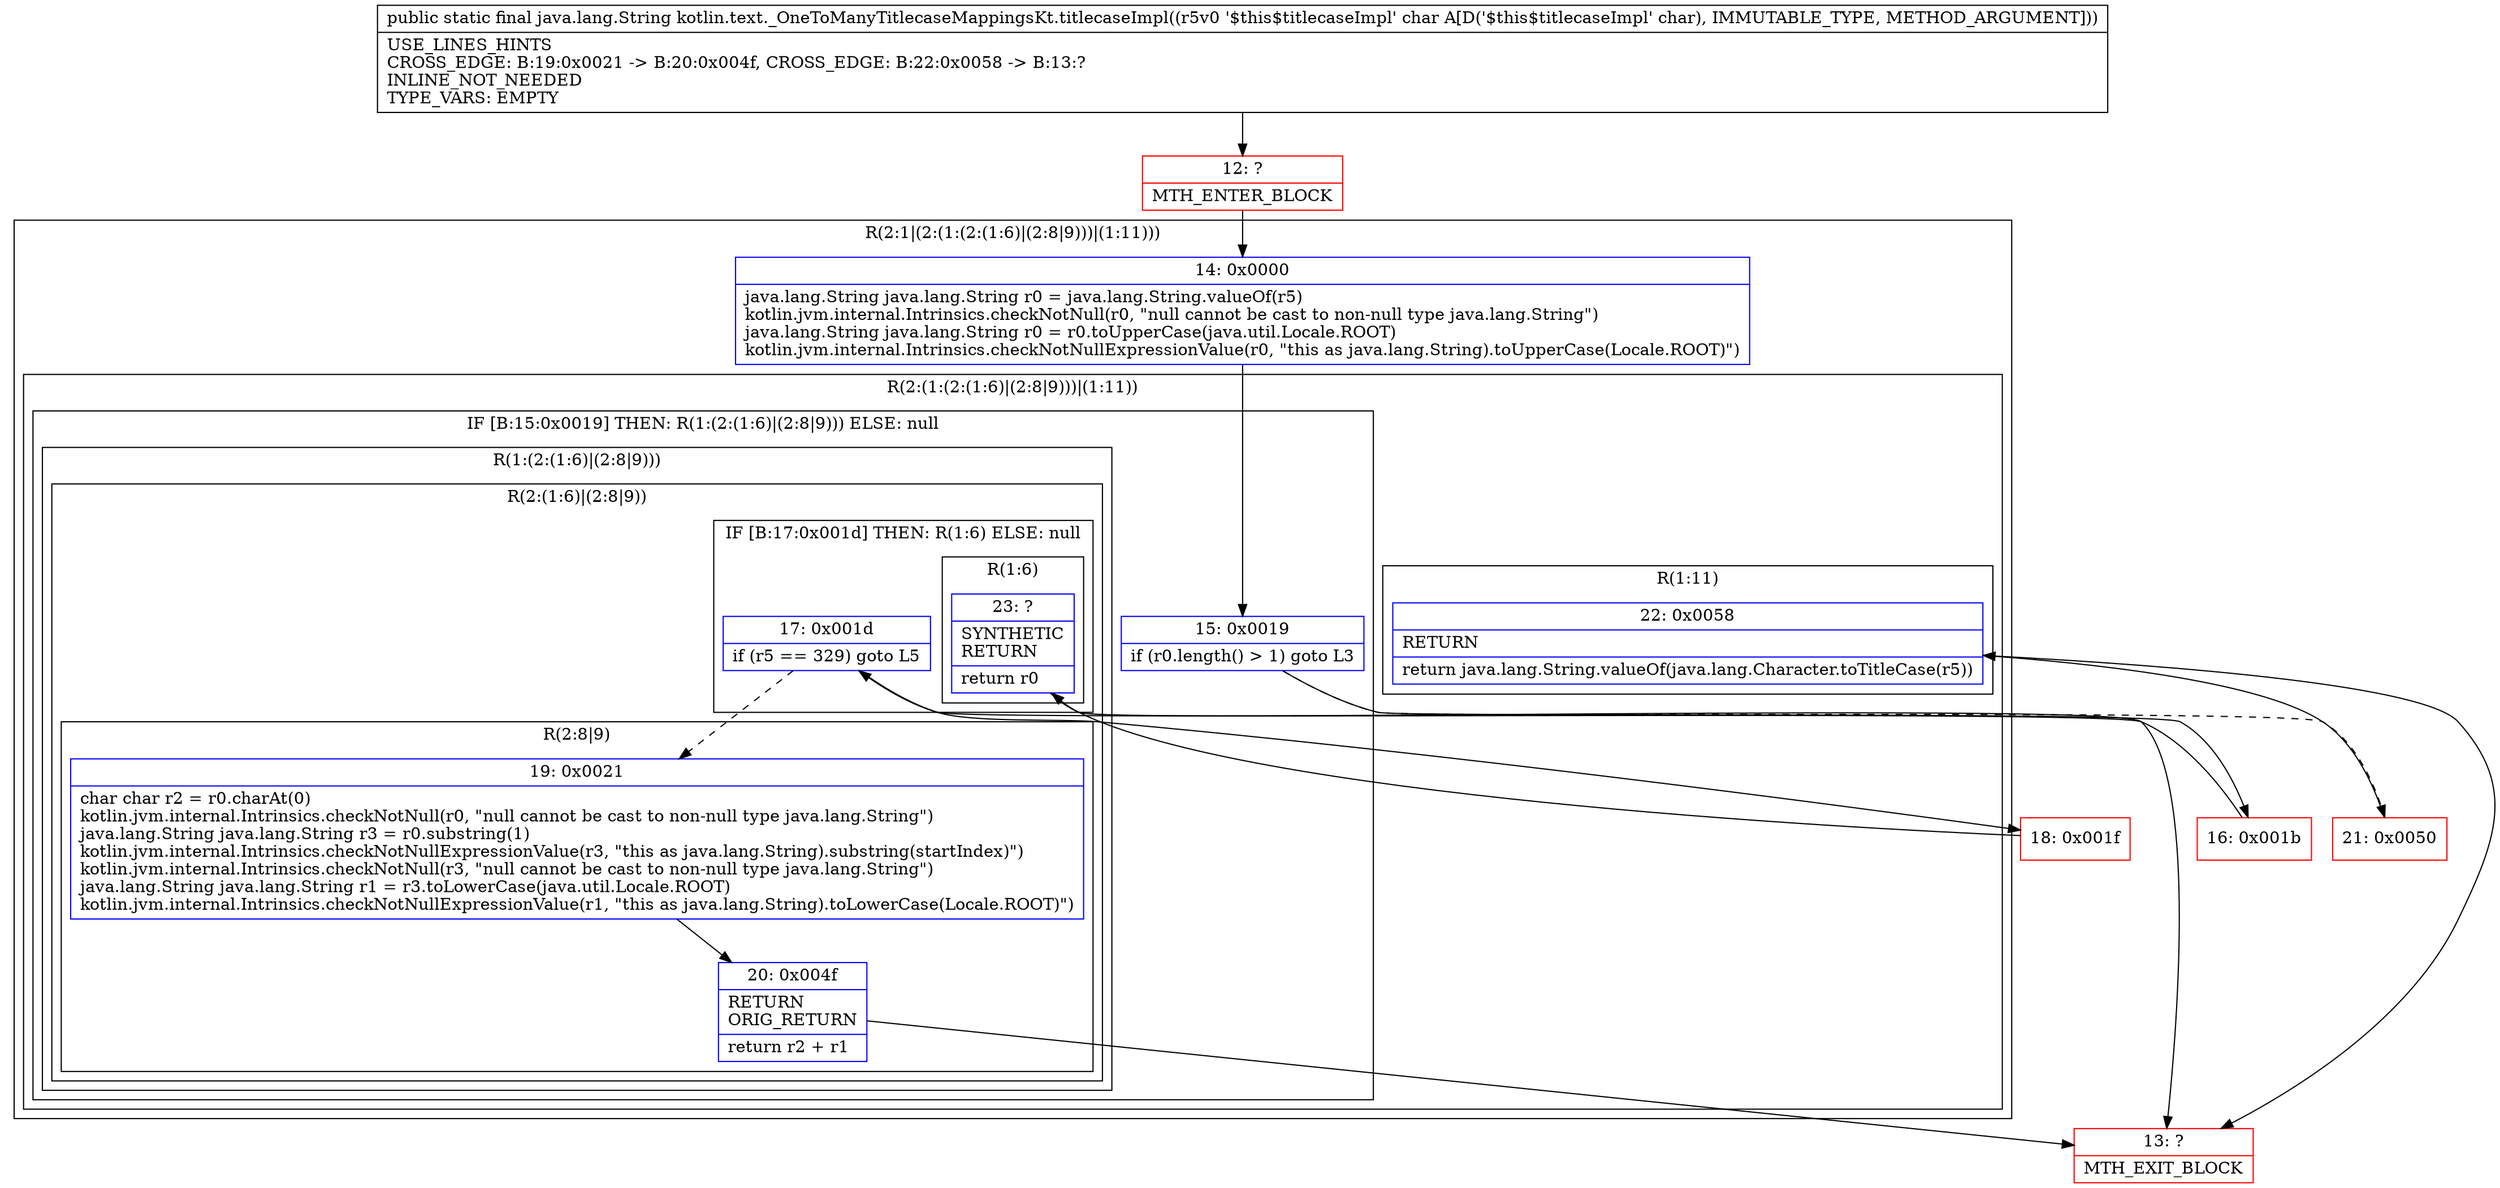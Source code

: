 digraph "CFG forkotlin.text._OneToManyTitlecaseMappingsKt.titlecaseImpl(C)Ljava\/lang\/String;" {
subgraph cluster_Region_1844116745 {
label = "R(2:1|(2:(1:(2:(1:6)|(2:8|9)))|(1:11)))";
node [shape=record,color=blue];
Node_14 [shape=record,label="{14\:\ 0x0000|java.lang.String java.lang.String r0 = java.lang.String.valueOf(r5)\lkotlin.jvm.internal.Intrinsics.checkNotNull(r0, \"null cannot be cast to non\-null type java.lang.String\")\ljava.lang.String java.lang.String r0 = r0.toUpperCase(java.util.Locale.ROOT)\lkotlin.jvm.internal.Intrinsics.checkNotNullExpressionValue(r0, \"this as java.lang.String).toUpperCase(Locale.ROOT)\")\l}"];
subgraph cluster_Region_862243440 {
label = "R(2:(1:(2:(1:6)|(2:8|9)))|(1:11))";
node [shape=record,color=blue];
subgraph cluster_IfRegion_1769923091 {
label = "IF [B:15:0x0019] THEN: R(1:(2:(1:6)|(2:8|9))) ELSE: null";
node [shape=record,color=blue];
Node_15 [shape=record,label="{15\:\ 0x0019|if (r0.length() \> 1) goto L3\l}"];
subgraph cluster_Region_756340853 {
label = "R(1:(2:(1:6)|(2:8|9)))";
node [shape=record,color=blue];
subgraph cluster_Region_1234980180 {
label = "R(2:(1:6)|(2:8|9))";
node [shape=record,color=blue];
subgraph cluster_IfRegion_592259908 {
label = "IF [B:17:0x001d] THEN: R(1:6) ELSE: null";
node [shape=record,color=blue];
Node_17 [shape=record,label="{17\:\ 0x001d|if (r5 == 329) goto L5\l}"];
subgraph cluster_Region_952861951 {
label = "R(1:6)";
node [shape=record,color=blue];
Node_23 [shape=record,label="{23\:\ ?|SYNTHETIC\lRETURN\l|return r0\l}"];
}
}
subgraph cluster_Region_165440759 {
label = "R(2:8|9)";
node [shape=record,color=blue];
Node_19 [shape=record,label="{19\:\ 0x0021|char char r2 = r0.charAt(0)\lkotlin.jvm.internal.Intrinsics.checkNotNull(r0, \"null cannot be cast to non\-null type java.lang.String\")\ljava.lang.String java.lang.String r3 = r0.substring(1)\lkotlin.jvm.internal.Intrinsics.checkNotNullExpressionValue(r3, \"this as java.lang.String).substring(startIndex)\")\lkotlin.jvm.internal.Intrinsics.checkNotNull(r3, \"null cannot be cast to non\-null type java.lang.String\")\ljava.lang.String java.lang.String r1 = r3.toLowerCase(java.util.Locale.ROOT)\lkotlin.jvm.internal.Intrinsics.checkNotNullExpressionValue(r1, \"this as java.lang.String).toLowerCase(Locale.ROOT)\")\l}"];
Node_20 [shape=record,label="{20\:\ 0x004f|RETURN\lORIG_RETURN\l|return r2 + r1\l}"];
}
}
}
}
subgraph cluster_Region_913265175 {
label = "R(1:11)";
node [shape=record,color=blue];
Node_22 [shape=record,label="{22\:\ 0x0058|RETURN\l|return java.lang.String.valueOf(java.lang.Character.toTitleCase(r5))\l}"];
}
}
}
Node_12 [shape=record,color=red,label="{12\:\ ?|MTH_ENTER_BLOCK\l}"];
Node_16 [shape=record,color=red,label="{16\:\ 0x001b}"];
Node_18 [shape=record,color=red,label="{18\:\ 0x001f}"];
Node_13 [shape=record,color=red,label="{13\:\ ?|MTH_EXIT_BLOCK\l}"];
Node_21 [shape=record,color=red,label="{21\:\ 0x0050}"];
MethodNode[shape=record,label="{public static final java.lang.String kotlin.text._OneToManyTitlecaseMappingsKt.titlecaseImpl((r5v0 '$this$titlecaseImpl' char A[D('$this$titlecaseImpl' char), IMMUTABLE_TYPE, METHOD_ARGUMENT]))  | USE_LINES_HINTS\lCROSS_EDGE: B:19:0x0021 \-\> B:20:0x004f, CROSS_EDGE: B:22:0x0058 \-\> B:13:?\lINLINE_NOT_NEEDED\lTYPE_VARS: EMPTY\l}"];
MethodNode -> Node_12;Node_14 -> Node_15;
Node_15 -> Node_16;
Node_15 -> Node_21[style=dashed];
Node_17 -> Node_18;
Node_17 -> Node_19[style=dashed];
Node_23 -> Node_13;
Node_19 -> Node_20;
Node_20 -> Node_13;
Node_22 -> Node_13;
Node_12 -> Node_14;
Node_16 -> Node_17;
Node_18 -> Node_23;
Node_21 -> Node_22;
}

